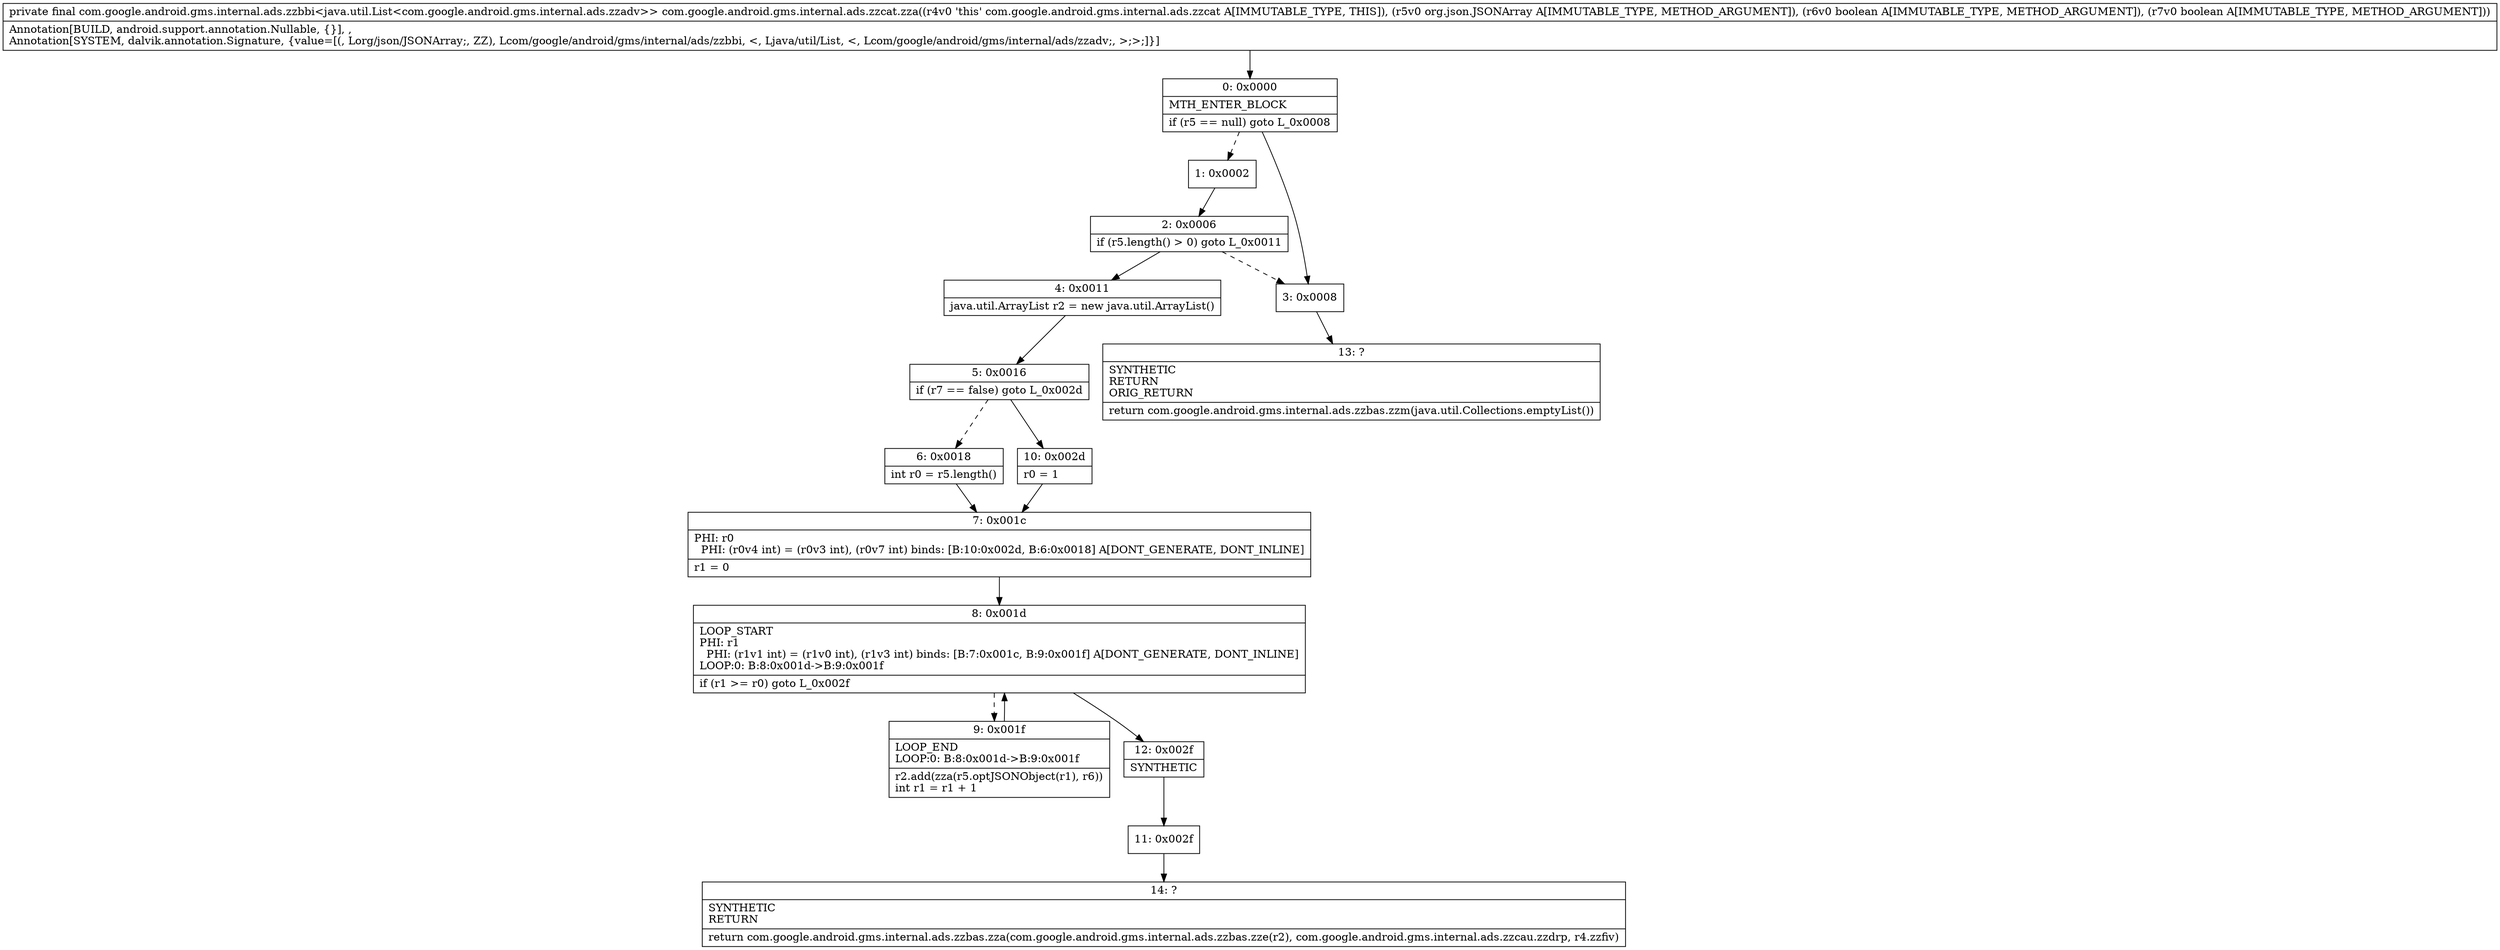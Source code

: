 digraph "CFG forcom.google.android.gms.internal.ads.zzcat.zza(Lorg\/json\/JSONArray;ZZ)Lcom\/google\/android\/gms\/internal\/ads\/zzbbi;" {
Node_0 [shape=record,label="{0\:\ 0x0000|MTH_ENTER_BLOCK\l|if (r5 == null) goto L_0x0008\l}"];
Node_1 [shape=record,label="{1\:\ 0x0002}"];
Node_2 [shape=record,label="{2\:\ 0x0006|if (r5.length() \> 0) goto L_0x0011\l}"];
Node_3 [shape=record,label="{3\:\ 0x0008}"];
Node_4 [shape=record,label="{4\:\ 0x0011|java.util.ArrayList r2 = new java.util.ArrayList()\l}"];
Node_5 [shape=record,label="{5\:\ 0x0016|if (r7 == false) goto L_0x002d\l}"];
Node_6 [shape=record,label="{6\:\ 0x0018|int r0 = r5.length()\l}"];
Node_7 [shape=record,label="{7\:\ 0x001c|PHI: r0 \l  PHI: (r0v4 int) = (r0v3 int), (r0v7 int) binds: [B:10:0x002d, B:6:0x0018] A[DONT_GENERATE, DONT_INLINE]\l|r1 = 0\l}"];
Node_8 [shape=record,label="{8\:\ 0x001d|LOOP_START\lPHI: r1 \l  PHI: (r1v1 int) = (r1v0 int), (r1v3 int) binds: [B:7:0x001c, B:9:0x001f] A[DONT_GENERATE, DONT_INLINE]\lLOOP:0: B:8:0x001d\-\>B:9:0x001f\l|if (r1 \>= r0) goto L_0x002f\l}"];
Node_9 [shape=record,label="{9\:\ 0x001f|LOOP_END\lLOOP:0: B:8:0x001d\-\>B:9:0x001f\l|r2.add(zza(r5.optJSONObject(r1), r6))\lint r1 = r1 + 1\l}"];
Node_10 [shape=record,label="{10\:\ 0x002d|r0 = 1\l}"];
Node_11 [shape=record,label="{11\:\ 0x002f}"];
Node_12 [shape=record,label="{12\:\ 0x002f|SYNTHETIC\l}"];
Node_13 [shape=record,label="{13\:\ ?|SYNTHETIC\lRETURN\lORIG_RETURN\l|return com.google.android.gms.internal.ads.zzbas.zzm(java.util.Collections.emptyList())\l}"];
Node_14 [shape=record,label="{14\:\ ?|SYNTHETIC\lRETURN\l|return com.google.android.gms.internal.ads.zzbas.zza(com.google.android.gms.internal.ads.zzbas.zze(r2), com.google.android.gms.internal.ads.zzcau.zzdrp, r4.zzfiv)\l}"];
MethodNode[shape=record,label="{private final com.google.android.gms.internal.ads.zzbbi\<java.util.List\<com.google.android.gms.internal.ads.zzadv\>\> com.google.android.gms.internal.ads.zzcat.zza((r4v0 'this' com.google.android.gms.internal.ads.zzcat A[IMMUTABLE_TYPE, THIS]), (r5v0 org.json.JSONArray A[IMMUTABLE_TYPE, METHOD_ARGUMENT]), (r6v0 boolean A[IMMUTABLE_TYPE, METHOD_ARGUMENT]), (r7v0 boolean A[IMMUTABLE_TYPE, METHOD_ARGUMENT]))  | Annotation[BUILD, android.support.annotation.Nullable, \{\}], , \lAnnotation[SYSTEM, dalvik.annotation.Signature, \{value=[(, Lorg\/json\/JSONArray;, ZZ), Lcom\/google\/android\/gms\/internal\/ads\/zzbbi, \<, Ljava\/util\/List, \<, Lcom\/google\/android\/gms\/internal\/ads\/zzadv;, \>;\>;]\}]\l}"];
MethodNode -> Node_0;
Node_0 -> Node_1[style=dashed];
Node_0 -> Node_3;
Node_1 -> Node_2;
Node_2 -> Node_3[style=dashed];
Node_2 -> Node_4;
Node_3 -> Node_13;
Node_4 -> Node_5;
Node_5 -> Node_6[style=dashed];
Node_5 -> Node_10;
Node_6 -> Node_7;
Node_7 -> Node_8;
Node_8 -> Node_9[style=dashed];
Node_8 -> Node_12;
Node_9 -> Node_8;
Node_10 -> Node_7;
Node_11 -> Node_14;
Node_12 -> Node_11;
}

